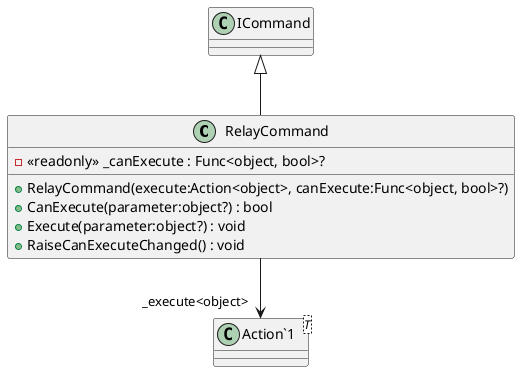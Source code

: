 @startuml
class RelayCommand {
    - <<readonly>> _canExecute : Func<object, bool>?
    + RelayCommand(execute:Action<object>, canExecute:Func<object, bool>?)
    + CanExecute(parameter:object?) : bool
    + Execute(parameter:object?) : void
    + RaiseCanExecuteChanged() : void
}
class "Action`1"<T> {
}
ICommand <|-- RelayCommand
RelayCommand --> "_execute<object>" "Action`1"
@enduml
